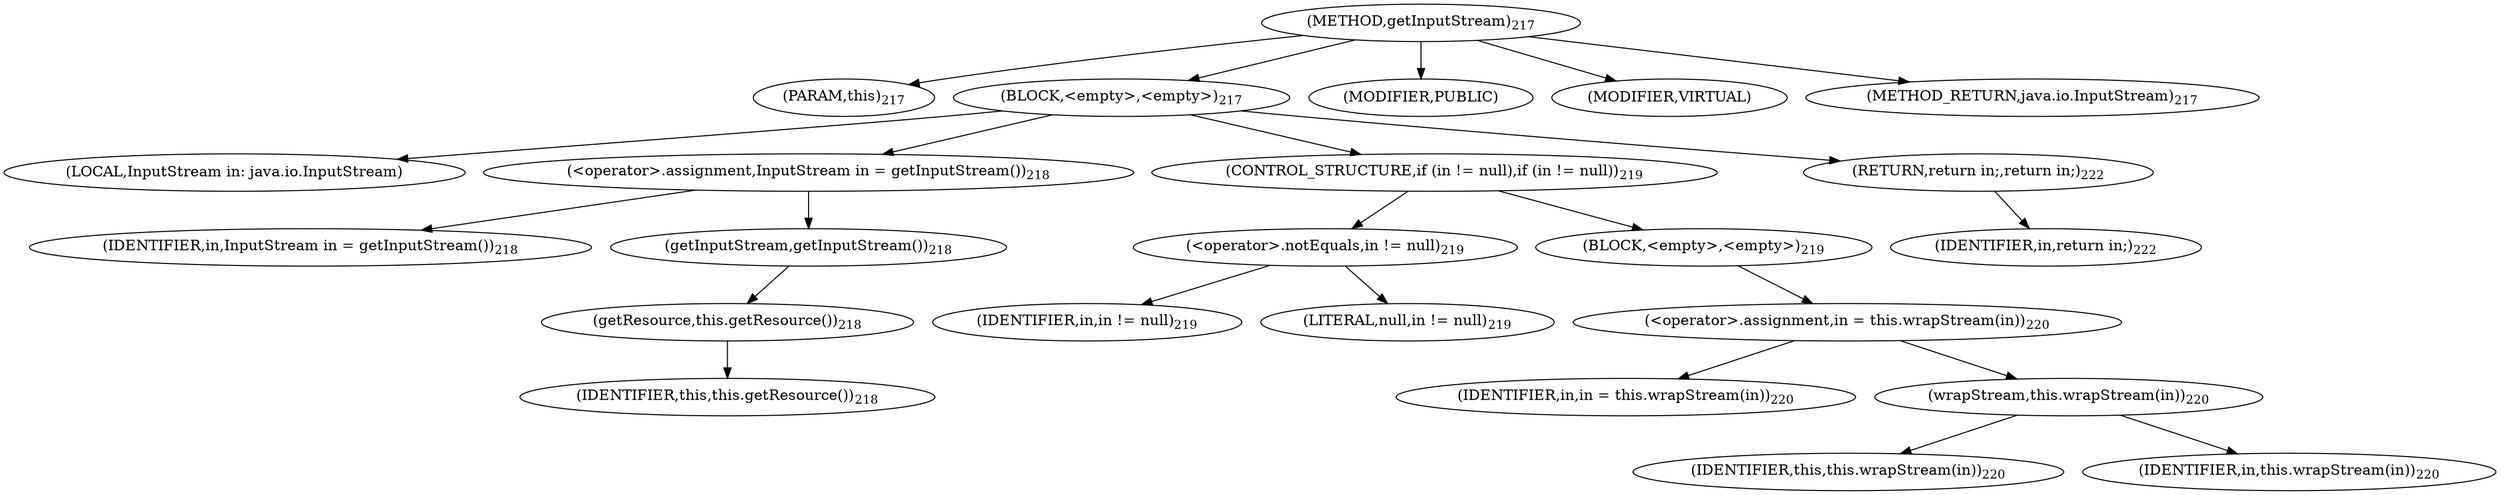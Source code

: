 digraph "getInputStream" {  
"355" [label = <(METHOD,getInputStream)<SUB>217</SUB>> ]
"26" [label = <(PARAM,this)<SUB>217</SUB>> ]
"356" [label = <(BLOCK,&lt;empty&gt;,&lt;empty&gt;)<SUB>217</SUB>> ]
"357" [label = <(LOCAL,InputStream in: java.io.InputStream)> ]
"358" [label = <(&lt;operator&gt;.assignment,InputStream in = getInputStream())<SUB>218</SUB>> ]
"359" [label = <(IDENTIFIER,in,InputStream in = getInputStream())<SUB>218</SUB>> ]
"360" [label = <(getInputStream,getInputStream())<SUB>218</SUB>> ]
"361" [label = <(getResource,this.getResource())<SUB>218</SUB>> ]
"25" [label = <(IDENTIFIER,this,this.getResource())<SUB>218</SUB>> ]
"362" [label = <(CONTROL_STRUCTURE,if (in != null),if (in != null))<SUB>219</SUB>> ]
"363" [label = <(&lt;operator&gt;.notEquals,in != null)<SUB>219</SUB>> ]
"364" [label = <(IDENTIFIER,in,in != null)<SUB>219</SUB>> ]
"365" [label = <(LITERAL,null,in != null)<SUB>219</SUB>> ]
"366" [label = <(BLOCK,&lt;empty&gt;,&lt;empty&gt;)<SUB>219</SUB>> ]
"367" [label = <(&lt;operator&gt;.assignment,in = this.wrapStream(in))<SUB>220</SUB>> ]
"368" [label = <(IDENTIFIER,in,in = this.wrapStream(in))<SUB>220</SUB>> ]
"369" [label = <(wrapStream,this.wrapStream(in))<SUB>220</SUB>> ]
"27" [label = <(IDENTIFIER,this,this.wrapStream(in))<SUB>220</SUB>> ]
"370" [label = <(IDENTIFIER,in,this.wrapStream(in))<SUB>220</SUB>> ]
"371" [label = <(RETURN,return in;,return in;)<SUB>222</SUB>> ]
"372" [label = <(IDENTIFIER,in,return in;)<SUB>222</SUB>> ]
"373" [label = <(MODIFIER,PUBLIC)> ]
"374" [label = <(MODIFIER,VIRTUAL)> ]
"375" [label = <(METHOD_RETURN,java.io.InputStream)<SUB>217</SUB>> ]
  "355" -> "26" 
  "355" -> "356" 
  "355" -> "373" 
  "355" -> "374" 
  "355" -> "375" 
  "356" -> "357" 
  "356" -> "358" 
  "356" -> "362" 
  "356" -> "371" 
  "358" -> "359" 
  "358" -> "360" 
  "360" -> "361" 
  "361" -> "25" 
  "362" -> "363" 
  "362" -> "366" 
  "363" -> "364" 
  "363" -> "365" 
  "366" -> "367" 
  "367" -> "368" 
  "367" -> "369" 
  "369" -> "27" 
  "369" -> "370" 
  "371" -> "372" 
}
